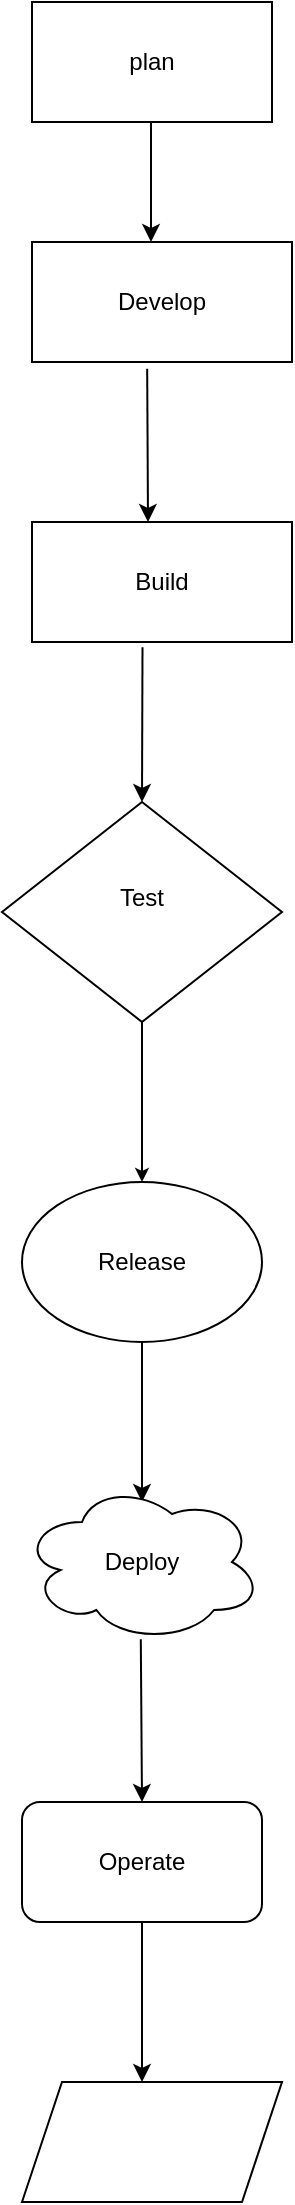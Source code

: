 <mxfile version="28.2.0">
  <diagram name="Page-1" id="5lG0W1sNY5M1wCETl4ql">
    <mxGraphModel dx="1042" dy="562" grid="1" gridSize="10" guides="1" tooltips="1" connect="1" arrows="1" fold="1" page="1" pageScale="1" pageWidth="850" pageHeight="1100" math="0" shadow="0">
      <root>
        <mxCell id="0" />
        <mxCell id="1" parent="0" />
        <mxCell id="2-esxsviAbNynI6lgBJP-11" value="" style="edgeStyle=orthogonalEdgeStyle;rounded=0;orthogonalLoop=1;jettySize=auto;html=1;" edge="1" parent="1">
          <mxGeometry relative="1" as="geometry">
            <mxPoint x="429.5" y="100" as="sourcePoint" />
            <mxPoint x="429.5" y="120" as="targetPoint" />
            <Array as="points">
              <mxPoint x="429.5" y="30" />
              <mxPoint x="429.5" y="30" />
            </Array>
          </mxGeometry>
        </mxCell>
        <mxCell id="2-esxsviAbNynI6lgBJP-10" value="plan" style="rounded=0;whiteSpace=wrap;html=1;" vertex="1" parent="1">
          <mxGeometry x="370" width="120" height="60" as="geometry" />
        </mxCell>
        <mxCell id="2-esxsviAbNynI6lgBJP-15" value="Develop" style="rounded=0;whiteSpace=wrap;html=1;" vertex="1" parent="1">
          <mxGeometry x="370" y="120" width="130" height="60" as="geometry" />
        </mxCell>
        <mxCell id="2-esxsviAbNynI6lgBJP-27" value="" style="endArrow=classic;html=1;rounded=0;exitX=0.443;exitY=1.057;exitDx=0;exitDy=0;exitPerimeter=0;" edge="1" parent="1" source="2-esxsviAbNynI6lgBJP-15">
          <mxGeometry relative="1" as="geometry">
            <mxPoint x="300" y="270" as="sourcePoint" />
            <mxPoint x="428" y="260" as="targetPoint" />
          </mxGeometry>
        </mxCell>
        <mxCell id="2-esxsviAbNynI6lgBJP-29" value="Build" style="rounded=0;whiteSpace=wrap;html=1;" vertex="1" parent="1">
          <mxGeometry x="370" y="260" width="130" height="60" as="geometry" />
        </mxCell>
        <mxCell id="2-esxsviAbNynI6lgBJP-32" value="" style="endArrow=classic;html=1;rounded=0;exitX=0.425;exitY=1.043;exitDx=0;exitDy=0;exitPerimeter=0;" edge="1" parent="1" source="2-esxsviAbNynI6lgBJP-29">
          <mxGeometry relative="1" as="geometry">
            <mxPoint x="420" y="330" as="sourcePoint" />
            <mxPoint x="425" y="400" as="targetPoint" />
          </mxGeometry>
        </mxCell>
        <mxCell id="2-esxsviAbNynI6lgBJP-34" value="Test&lt;div&gt;&lt;br&gt;&lt;/div&gt;" style="rhombus;whiteSpace=wrap;html=1;" vertex="1" parent="1">
          <mxGeometry x="355" y="400" width="140" height="110" as="geometry" />
        </mxCell>
        <mxCell id="2-esxsviAbNynI6lgBJP-37" value="Release" style="ellipse;whiteSpace=wrap;html=1;" vertex="1" parent="1">
          <mxGeometry x="365" y="590" width="120" height="80" as="geometry" />
        </mxCell>
        <mxCell id="2-esxsviAbNynI6lgBJP-47" value="" style="endArrow=classic;html=1;rounded=0;exitX=0.5;exitY=1;exitDx=0;exitDy=0;" edge="1" parent="1" source="2-esxsviAbNynI6lgBJP-37">
          <mxGeometry relative="1" as="geometry">
            <mxPoint x="390" y="770" as="sourcePoint" />
            <mxPoint x="425" y="750" as="targetPoint" />
          </mxGeometry>
        </mxCell>
        <mxCell id="2-esxsviAbNynI6lgBJP-49" value="Deploy" style="ellipse;shape=cloud;whiteSpace=wrap;html=1;" vertex="1" parent="1">
          <mxGeometry x="365" y="740" width="120" height="80" as="geometry" />
        </mxCell>
        <mxCell id="2-esxsviAbNynI6lgBJP-53" value="" style="endArrow=classic;html=1;rounded=0;exitX=0.5;exitY=1;exitDx=0;exitDy=0;entryX=0.5;entryY=0;entryDx=0;entryDy=0;startSize=4;endSize=4;" edge="1" parent="1" source="2-esxsviAbNynI6lgBJP-34" target="2-esxsviAbNynI6lgBJP-37">
          <mxGeometry relative="1" as="geometry">
            <mxPoint x="380" y="570" as="sourcePoint" />
            <mxPoint x="480" y="570" as="targetPoint" />
          </mxGeometry>
        </mxCell>
        <mxCell id="2-esxsviAbNynI6lgBJP-59" value="Operate" style="rounded=1;whiteSpace=wrap;html=1;" vertex="1" parent="1">
          <mxGeometry x="365" y="900" width="120" height="60" as="geometry" />
        </mxCell>
        <mxCell id="2-esxsviAbNynI6lgBJP-62" value="" style="endArrow=classic;html=1;rounded=0;entryX=0.5;entryY=0;entryDx=0;entryDy=0;exitX=0.495;exitY=0.983;exitDx=0;exitDy=0;exitPerimeter=0;" edge="1" parent="1" source="2-esxsviAbNynI6lgBJP-49" target="2-esxsviAbNynI6lgBJP-59">
          <mxGeometry relative="1" as="geometry">
            <mxPoint x="430" y="830" as="sourcePoint" />
            <mxPoint x="520" y="860" as="targetPoint" />
          </mxGeometry>
        </mxCell>
        <mxCell id="2-esxsviAbNynI6lgBJP-64" value="" style="endArrow=classic;html=1;rounded=0;exitX=0.5;exitY=1;exitDx=0;exitDy=0;" edge="1" parent="1" source="2-esxsviAbNynI6lgBJP-59">
          <mxGeometry relative="1" as="geometry">
            <mxPoint x="320" y="1030" as="sourcePoint" />
            <mxPoint x="425" y="1040" as="targetPoint" />
          </mxGeometry>
        </mxCell>
        <mxCell id="2-esxsviAbNynI6lgBJP-66" value="" style="shape=parallelogram;perimeter=parallelogramPerimeter;whiteSpace=wrap;html=1;fixedSize=1;" vertex="1" parent="1">
          <mxGeometry x="365" y="1040" width="130" height="60" as="geometry" />
        </mxCell>
      </root>
    </mxGraphModel>
  </diagram>
</mxfile>
